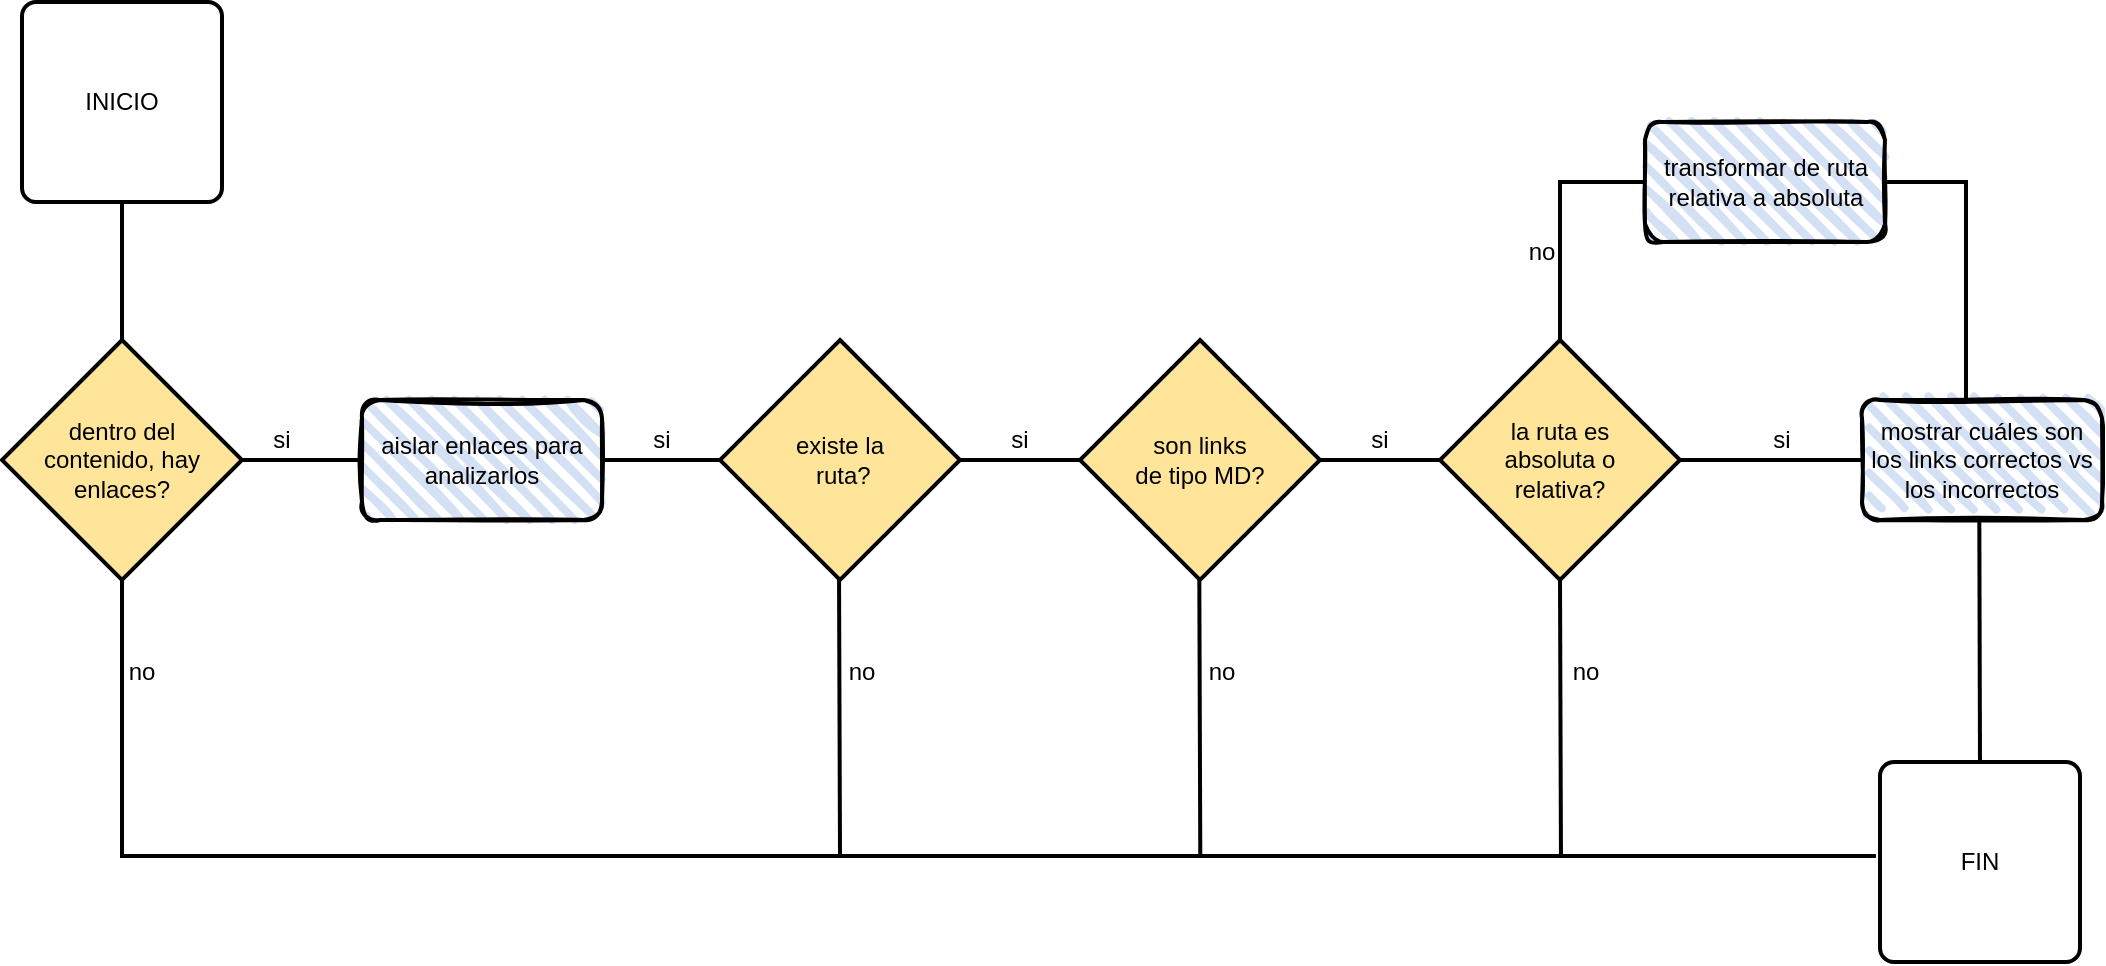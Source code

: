 <mxfile version="20.8.4" type="github">
  <diagram id="C5RBs43oDa-KdzZeNtuy" name="Page-1">
    <mxGraphModel dx="1192" dy="816" grid="1" gridSize="10" guides="1" tooltips="1" connect="1" arrows="1" fold="1" page="1" pageScale="1" pageWidth="1169" pageHeight="827" math="0" shadow="0">
      <root>
        <mxCell id="WIyWlLk6GJQsqaUBKTNV-0" />
        <mxCell id="WIyWlLk6GJQsqaUBKTNV-1" parent="WIyWlLk6GJQsqaUBKTNV-0" />
        <mxCell id="SY0biOSwpH2cryvIoxOE-1" value="INICIO" style="rounded=1;whiteSpace=wrap;html=1;absoluteArcSize=1;arcSize=14;strokeWidth=2;" vertex="1" parent="WIyWlLk6GJQsqaUBKTNV-1">
          <mxGeometry x="40" y="10" width="100" height="100" as="geometry" />
        </mxCell>
        <mxCell id="SY0biOSwpH2cryvIoxOE-9" value="" style="line;strokeWidth=2;html=1;rotation=90;" vertex="1" parent="WIyWlLk6GJQsqaUBKTNV-1">
          <mxGeometry x="56.25" y="139.75" width="67.5" height="10" as="geometry" />
        </mxCell>
        <mxCell id="SY0biOSwpH2cryvIoxOE-10" value="aislar enlaces para analizarlos" style="rounded=1;whiteSpace=wrap;html=1;strokeWidth=2;fillWeight=4;hachureGap=8;hachureAngle=45;fillColor=#D4E1F5;sketch=1;" vertex="1" parent="WIyWlLk6GJQsqaUBKTNV-1">
          <mxGeometry x="210" y="209" width="120" height="60" as="geometry" />
        </mxCell>
        <mxCell id="SY0biOSwpH2cryvIoxOE-12" value="&lt;div&gt;dentro del &lt;br&gt;&lt;/div&gt;&lt;div&gt;contenido, hay enlaces?&lt;/div&gt;" style="strokeWidth=2;html=1;shape=mxgraph.flowchart.decision;whiteSpace=wrap;fillColor=#FFE599;" vertex="1" parent="WIyWlLk6GJQsqaUBKTNV-1">
          <mxGeometry x="30" y="179" width="120" height="120" as="geometry" />
        </mxCell>
        <mxCell id="SY0biOSwpH2cryvIoxOE-13" value="&lt;div&gt;son links &lt;br&gt;&lt;/div&gt;&lt;div&gt;de tipo MD?&lt;/div&gt;" style="strokeWidth=2;html=1;shape=mxgraph.flowchart.decision;whiteSpace=wrap;fillColor=#FFE599;" vertex="1" parent="WIyWlLk6GJQsqaUBKTNV-1">
          <mxGeometry x="569" y="179" width="120" height="120" as="geometry" />
        </mxCell>
        <mxCell id="SY0biOSwpH2cryvIoxOE-14" value="transformar de ruta relativa a absoluta " style="rounded=1;whiteSpace=wrap;html=1;strokeWidth=2;fillWeight=4;hachureGap=8;hachureAngle=45;fillColor=#D4E1F5;sketch=1;" vertex="1" parent="WIyWlLk6GJQsqaUBKTNV-1">
          <mxGeometry x="851.5" y="70" width="120" height="60" as="geometry" />
        </mxCell>
        <mxCell id="SY0biOSwpH2cryvIoxOE-15" value="&lt;div&gt;la ruta es &lt;br&gt;&lt;/div&gt;&lt;div&gt;absoluta o &lt;br&gt;&lt;/div&gt;&lt;div&gt;relativa?&lt;br&gt;&lt;/div&gt;" style="strokeWidth=2;html=1;shape=mxgraph.flowchart.decision;whiteSpace=wrap;fillColor=#FFE599;" vertex="1" parent="WIyWlLk6GJQsqaUBKTNV-1">
          <mxGeometry x="749" y="179" width="120" height="120" as="geometry" />
        </mxCell>
        <mxCell id="SY0biOSwpH2cryvIoxOE-16" value="&lt;div&gt;existe la&lt;/div&gt;&lt;div&gt;&amp;nbsp;ruta?&lt;br&gt;&lt;/div&gt;" style="strokeWidth=2;html=1;shape=mxgraph.flowchart.decision;whiteSpace=wrap;fillColor=#FFE599;" vertex="1" parent="WIyWlLk6GJQsqaUBKTNV-1">
          <mxGeometry x="389" y="179" width="120" height="120" as="geometry" />
        </mxCell>
        <mxCell id="SY0biOSwpH2cryvIoxOE-17" value="FIN" style="rounded=1;whiteSpace=wrap;html=1;absoluteArcSize=1;arcSize=14;strokeWidth=2;" vertex="1" parent="WIyWlLk6GJQsqaUBKTNV-1">
          <mxGeometry x="969" y="390" width="100" height="100" as="geometry" />
        </mxCell>
        <mxCell id="SY0biOSwpH2cryvIoxOE-18" value="mostrar cuáles son los links correctos vs los incorrectos" style="rounded=1;whiteSpace=wrap;html=1;strokeWidth=2;fillWeight=4;hachureGap=8;hachureAngle=45;fillColor=#D4E1F5;sketch=1;" vertex="1" parent="WIyWlLk6GJQsqaUBKTNV-1">
          <mxGeometry x="960" y="209" width="120" height="60" as="geometry" />
        </mxCell>
        <mxCell id="SY0biOSwpH2cryvIoxOE-21" value="" style="line;strokeWidth=2;html=1;rotation=0;" vertex="1" parent="WIyWlLk6GJQsqaUBKTNV-1">
          <mxGeometry x="150" y="234" width="60" height="10" as="geometry" />
        </mxCell>
        <mxCell id="SY0biOSwpH2cryvIoxOE-22" value="" style="line;strokeWidth=2;html=1;rotation=0;" vertex="1" parent="WIyWlLk6GJQsqaUBKTNV-1">
          <mxGeometry x="330" y="234" width="60" height="10" as="geometry" />
        </mxCell>
        <mxCell id="SY0biOSwpH2cryvIoxOE-23" value="" style="line;strokeWidth=2;html=1;rotation=0;" vertex="1" parent="WIyWlLk6GJQsqaUBKTNV-1">
          <mxGeometry x="509" y="234" width="60" height="10" as="geometry" />
        </mxCell>
        <mxCell id="SY0biOSwpH2cryvIoxOE-24" value="" style="line;strokeWidth=2;html=1;rotation=0;" vertex="1" parent="WIyWlLk6GJQsqaUBKTNV-1">
          <mxGeometry x="689" y="234" width="60" height="10" as="geometry" />
        </mxCell>
        <mxCell id="SY0biOSwpH2cryvIoxOE-25" value="" style="line;strokeWidth=2;html=1;rotation=0;" vertex="1" parent="WIyWlLk6GJQsqaUBKTNV-1">
          <mxGeometry x="869" y="234" width="91" height="10" as="geometry" />
        </mxCell>
        <mxCell id="SY0biOSwpH2cryvIoxOE-26" value="" style="shape=partialRectangle;whiteSpace=wrap;html=1;bottom=0;right=0;fillColor=none;strokeWidth=2;" vertex="1" parent="WIyWlLk6GJQsqaUBKTNV-1">
          <mxGeometry x="809" y="100" width="41" height="79" as="geometry" />
        </mxCell>
        <mxCell id="SY0biOSwpH2cryvIoxOE-28" value="" style="shape=partialRectangle;whiteSpace=wrap;html=1;bottom=0;right=0;fillColor=none;strokeWidth=2;rotation=90;" vertex="1" parent="WIyWlLk6GJQsqaUBKTNV-1">
          <mxGeometry x="938.25" y="133.75" width="107.5" height="40" as="geometry" />
        </mxCell>
        <mxCell id="SY0biOSwpH2cryvIoxOE-29" value="" style="shape=partialRectangle;whiteSpace=wrap;html=1;bottom=0;right=0;fillColor=none;strokeWidth=2;rotation=-90;" vertex="1" parent="WIyWlLk6GJQsqaUBKTNV-1">
          <mxGeometry x="459" y="-70" width="138" height="876" as="geometry" />
        </mxCell>
        <mxCell id="SY0biOSwpH2cryvIoxOE-33" value="" style="endArrow=none;html=1;rounded=0;strokeWidth=2;entryX=0.496;entryY=0.998;entryDx=0;entryDy=0;entryPerimeter=0;" edge="1" parent="WIyWlLk6GJQsqaUBKTNV-1">
          <mxGeometry width="50" height="50" relative="1" as="geometry">
            <mxPoint x="449" y="437" as="sourcePoint" />
            <mxPoint x="448.52" y="298.76" as="targetPoint" />
          </mxGeometry>
        </mxCell>
        <mxCell id="SY0biOSwpH2cryvIoxOE-34" value="" style="endArrow=none;html=1;rounded=0;strokeWidth=2;entryX=0.496;entryY=0.998;entryDx=0;entryDy=0;entryPerimeter=0;" edge="1" parent="WIyWlLk6GJQsqaUBKTNV-1">
          <mxGeometry width="50" height="50" relative="1" as="geometry">
            <mxPoint x="629.14" y="437.24" as="sourcePoint" />
            <mxPoint x="628.66" y="299" as="targetPoint" />
          </mxGeometry>
        </mxCell>
        <mxCell id="SY0biOSwpH2cryvIoxOE-35" value="" style="endArrow=none;html=1;rounded=0;strokeWidth=2;entryX=0.496;entryY=0.998;entryDx=0;entryDy=0;entryPerimeter=0;" edge="1" parent="WIyWlLk6GJQsqaUBKTNV-1">
          <mxGeometry width="50" height="50" relative="1" as="geometry">
            <mxPoint x="809.48" y="437.12" as="sourcePoint" />
            <mxPoint x="809" y="298.88" as="targetPoint" />
          </mxGeometry>
        </mxCell>
        <mxCell id="SY0biOSwpH2cryvIoxOE-36" value="" style="endArrow=none;html=1;rounded=0;strokeWidth=2;entryX=0.496;entryY=0.998;entryDx=0;entryDy=0;entryPerimeter=0;" edge="1" parent="WIyWlLk6GJQsqaUBKTNV-1">
          <mxGeometry width="50" height="50" relative="1" as="geometry">
            <mxPoint x="1019" y="390" as="sourcePoint" />
            <mxPoint x="1018.66" y="269" as="targetPoint" />
          </mxGeometry>
        </mxCell>
        <mxCell id="SY0biOSwpH2cryvIoxOE-37" value="si" style="text;strokeColor=none;align=center;fillColor=none;html=1;verticalAlign=middle;whiteSpace=wrap;rounded=0;strokeWidth=2;" vertex="1" parent="WIyWlLk6GJQsqaUBKTNV-1">
          <mxGeometry x="140" y="214" width="60" height="30" as="geometry" />
        </mxCell>
        <mxCell id="SY0biOSwpH2cryvIoxOE-38" value="no" style="text;strokeColor=none;align=center;fillColor=none;html=1;verticalAlign=middle;whiteSpace=wrap;rounded=0;strokeWidth=2;" vertex="1" parent="WIyWlLk6GJQsqaUBKTNV-1">
          <mxGeometry x="70" y="330" width="60" height="30" as="geometry" />
        </mxCell>
        <mxCell id="SY0biOSwpH2cryvIoxOE-40" value="no" style="text;strokeColor=none;align=center;fillColor=none;html=1;verticalAlign=middle;whiteSpace=wrap;rounded=0;strokeWidth=2;" vertex="1" parent="WIyWlLk6GJQsqaUBKTNV-1">
          <mxGeometry x="430" y="330" width="60" height="30" as="geometry" />
        </mxCell>
        <mxCell id="SY0biOSwpH2cryvIoxOE-41" value="no" style="text;strokeColor=none;align=center;fillColor=none;html=1;verticalAlign=middle;whiteSpace=wrap;rounded=0;strokeWidth=2;" vertex="1" parent="WIyWlLk6GJQsqaUBKTNV-1">
          <mxGeometry x="610" y="330" width="60" height="30" as="geometry" />
        </mxCell>
        <mxCell id="SY0biOSwpH2cryvIoxOE-42" value="no" style="text;strokeColor=none;align=center;fillColor=none;html=1;verticalAlign=middle;whiteSpace=wrap;rounded=0;strokeWidth=2;" vertex="1" parent="WIyWlLk6GJQsqaUBKTNV-1">
          <mxGeometry x="791.5" y="330" width="60" height="30" as="geometry" />
        </mxCell>
        <mxCell id="SY0biOSwpH2cryvIoxOE-43" value="si" style="text;strokeColor=none;align=center;fillColor=none;html=1;verticalAlign=middle;whiteSpace=wrap;rounded=0;strokeWidth=2;" vertex="1" parent="WIyWlLk6GJQsqaUBKTNV-1">
          <mxGeometry x="330" y="214" width="60" height="30" as="geometry" />
        </mxCell>
        <mxCell id="SY0biOSwpH2cryvIoxOE-44" value="si" style="text;strokeColor=none;align=center;fillColor=none;html=1;verticalAlign=middle;whiteSpace=wrap;rounded=0;strokeWidth=2;" vertex="1" parent="WIyWlLk6GJQsqaUBKTNV-1">
          <mxGeometry x="509" y="214" width="60" height="30" as="geometry" />
        </mxCell>
        <mxCell id="SY0biOSwpH2cryvIoxOE-45" value="si" style="text;strokeColor=none;align=center;fillColor=none;html=1;verticalAlign=middle;whiteSpace=wrap;rounded=0;strokeWidth=2;" vertex="1" parent="WIyWlLk6GJQsqaUBKTNV-1">
          <mxGeometry x="689" y="214" width="60" height="30" as="geometry" />
        </mxCell>
        <mxCell id="SY0biOSwpH2cryvIoxOE-46" value="si" style="text;strokeColor=none;align=center;fillColor=none;html=1;verticalAlign=middle;whiteSpace=wrap;rounded=0;strokeWidth=2;" vertex="1" parent="WIyWlLk6GJQsqaUBKTNV-1">
          <mxGeometry x="890" y="214" width="60" height="30" as="geometry" />
        </mxCell>
        <mxCell id="SY0biOSwpH2cryvIoxOE-47" value="no" style="text;strokeColor=none;align=center;fillColor=none;html=1;verticalAlign=middle;whiteSpace=wrap;rounded=0;strokeWidth=2;" vertex="1" parent="WIyWlLk6GJQsqaUBKTNV-1">
          <mxGeometry x="770" y="119.75" width="60" height="30" as="geometry" />
        </mxCell>
      </root>
    </mxGraphModel>
  </diagram>
</mxfile>
